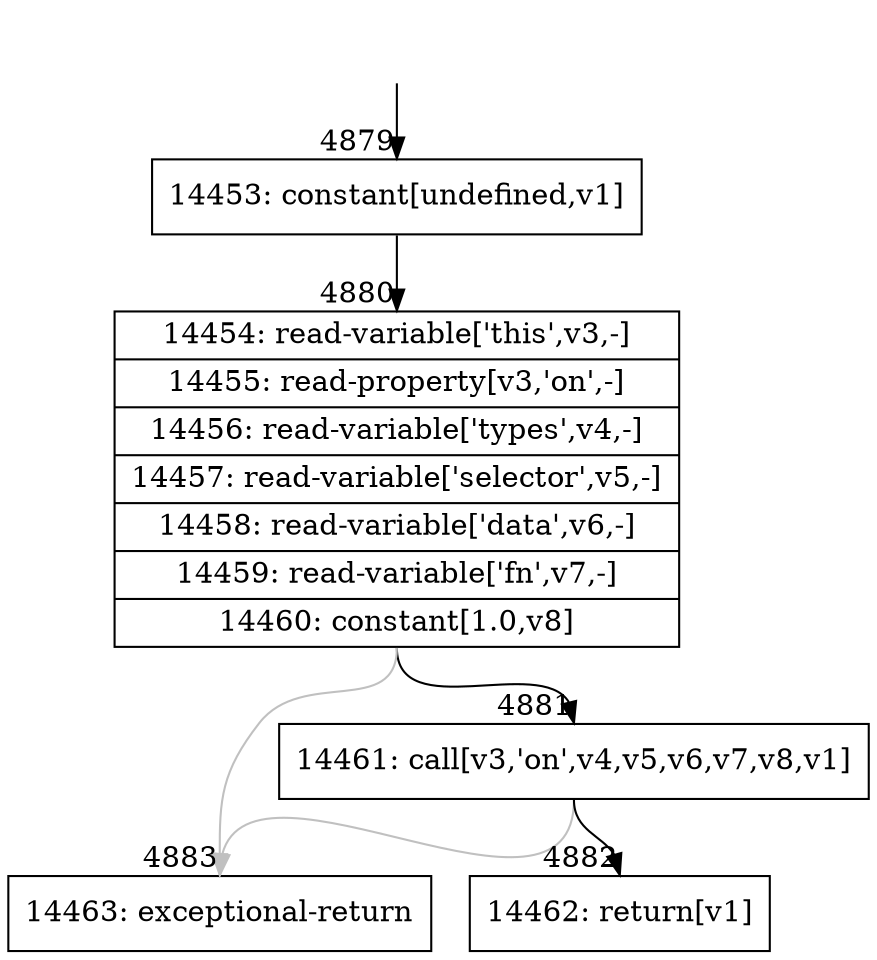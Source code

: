 digraph {
rankdir="TD"
BB_entry307[shape=none,label=""];
BB_entry307 -> BB4879 [tailport=s, headport=n, headlabel="    4879"]
BB4879 [shape=record label="{14453: constant[undefined,v1]}" ] 
BB4879 -> BB4880 [tailport=s, headport=n, headlabel="      4880"]
BB4880 [shape=record label="{14454: read-variable['this',v3,-]|14455: read-property[v3,'on',-]|14456: read-variable['types',v4,-]|14457: read-variable['selector',v5,-]|14458: read-variable['data',v6,-]|14459: read-variable['fn',v7,-]|14460: constant[1.0,v8]}" ] 
BB4880 -> BB4881 [tailport=s, headport=n, headlabel="      4881"]
BB4880 -> BB4883 [tailport=s, headport=n, color=gray, headlabel="      4883"]
BB4881 [shape=record label="{14461: call[v3,'on',v4,v5,v6,v7,v8,v1]}" ] 
BB4881 -> BB4882 [tailport=s, headport=n, headlabel="      4882"]
BB4881 -> BB4883 [tailport=s, headport=n, color=gray]
BB4882 [shape=record label="{14462: return[v1]}" ] 
BB4883 [shape=record label="{14463: exceptional-return}" ] 
}
